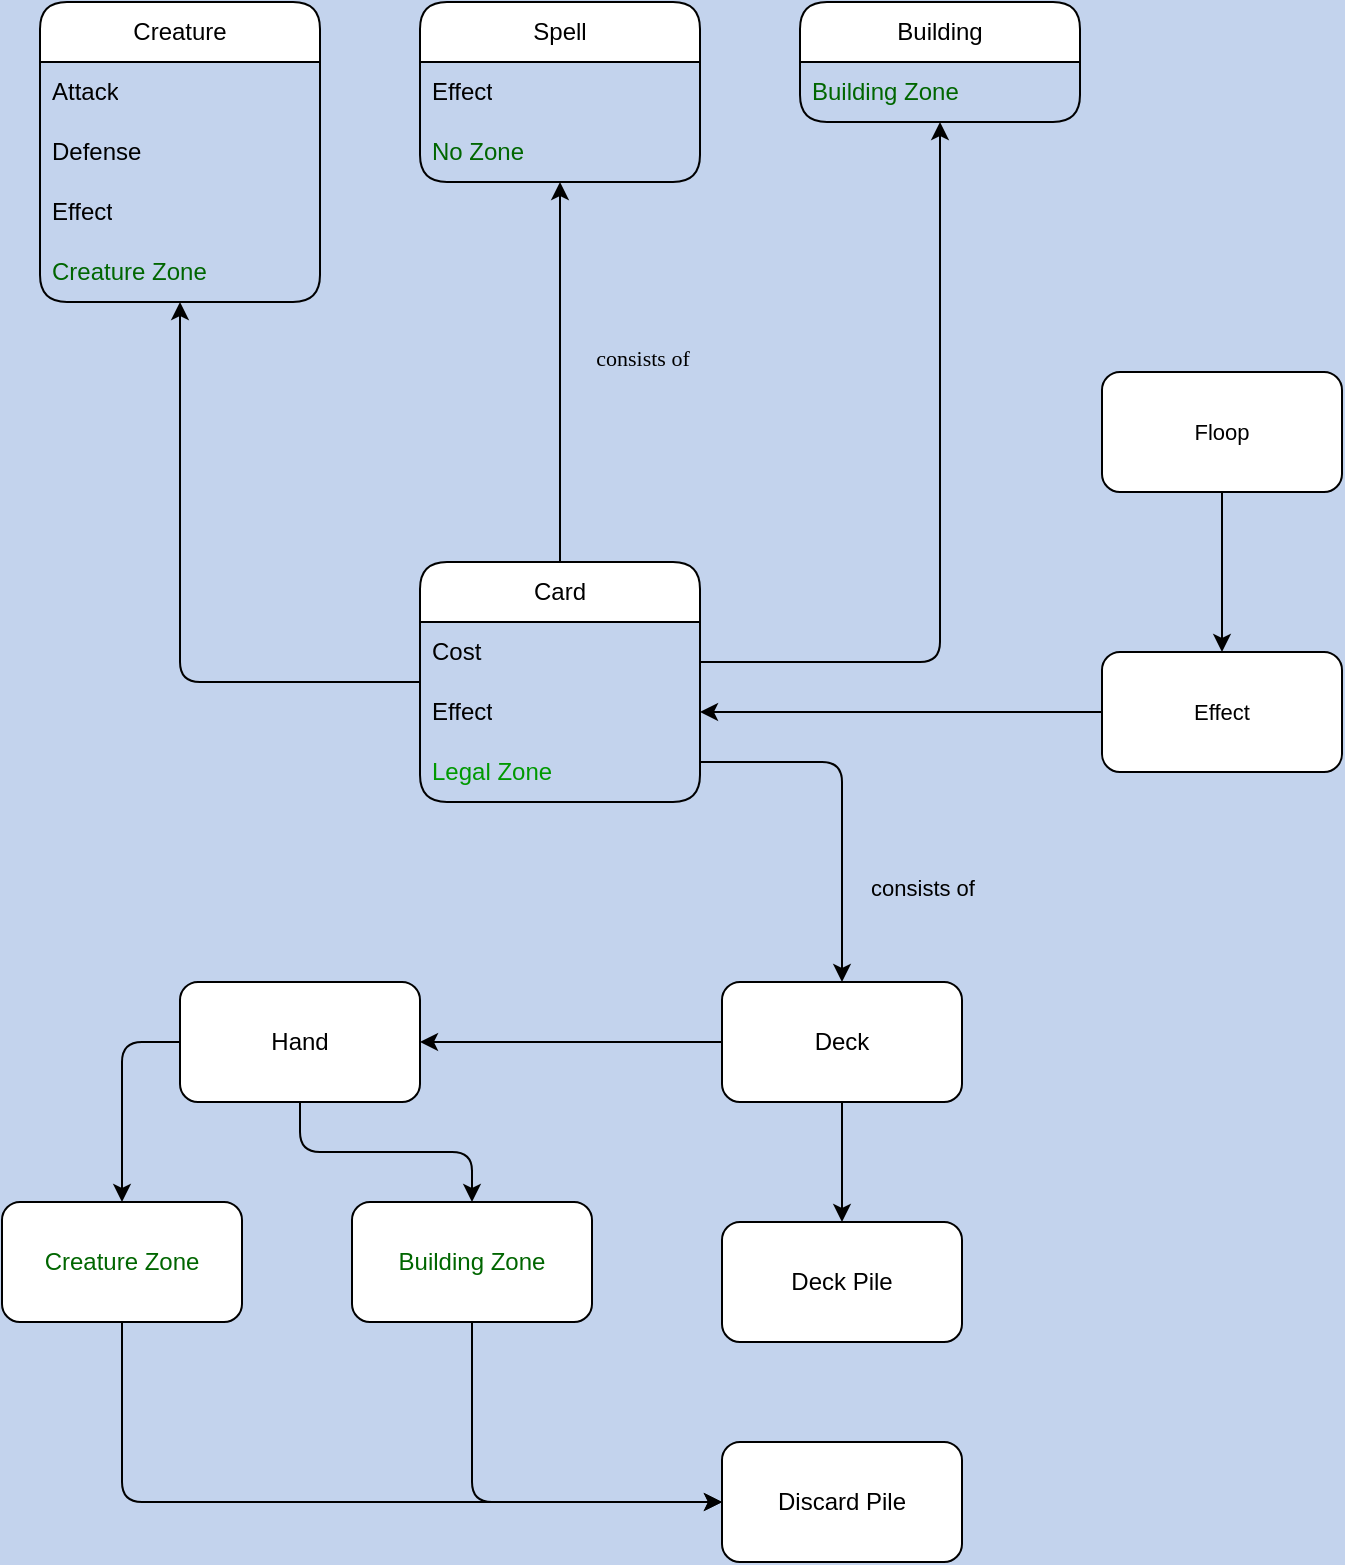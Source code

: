 <mxfile version="22.0.8" type="github">
  <diagram name="Page-1" id="Pg2AayzT4zrMlpKfh4fH">
    <mxGraphModel dx="1195" dy="652" grid="1" gridSize="10" guides="1" tooltips="1" connect="1" arrows="1" fold="1" page="1" pageScale="1" pageWidth="850" pageHeight="1100" background="#C3D3ED" math="0" shadow="0">
      <root>
        <mxCell id="0" />
        <mxCell id="1" parent="0" />
        <mxCell id="jhFPVCva8DzUEqr8aobs-30" value="&lt;font face=&quot;Verdana&quot;&gt;consists of&lt;/font&gt;" style="edgeStyle=orthogonalEdgeStyle;rounded=0;orthogonalLoop=1;jettySize=auto;html=1;labelBackgroundColor=none;" parent="1" source="jhFPVCva8DzUEqr8aobs-3" target="jhFPVCva8DzUEqr8aobs-13" edge="1">
          <mxGeometry x="0.077" y="-41" relative="1" as="geometry">
            <mxPoint as="offset" />
          </mxGeometry>
        </mxCell>
        <mxCell id="jhFPVCva8DzUEqr8aobs-31" style="edgeStyle=orthogonalEdgeStyle;rounded=1;orthogonalLoop=1;jettySize=auto;html=1;" parent="1" source="jhFPVCva8DzUEqr8aobs-3" target="jhFPVCva8DzUEqr8aobs-9" edge="1">
          <mxGeometry relative="1" as="geometry" />
        </mxCell>
        <mxCell id="NVtW60CTdqGW47sM3Ra_-9" style="edgeStyle=orthogonalEdgeStyle;shape=connector;rounded=1;orthogonalLoop=1;jettySize=auto;html=1;labelBackgroundColor=default;strokeColor=default;align=center;verticalAlign=middle;fontFamily=Helvetica;fontSize=11;fontColor=default;endArrow=classic;" edge="1" parent="1" source="jhFPVCva8DzUEqr8aobs-3" target="jhFPVCva8DzUEqr8aobs-21">
          <mxGeometry relative="1" as="geometry">
            <Array as="points">
              <mxPoint x="589" y="370" />
            </Array>
          </mxGeometry>
        </mxCell>
        <mxCell id="NVtW60CTdqGW47sM3Ra_-10" value="consists of" style="edgeStyle=orthogonalEdgeStyle;shape=connector;rounded=1;orthogonalLoop=1;jettySize=auto;html=1;labelBackgroundColor=none;strokeColor=default;align=center;verticalAlign=middle;fontFamily=Helvetica;fontSize=11;fontColor=default;endArrow=classic;" edge="1" parent="1" source="jhFPVCva8DzUEqr8aobs-3" target="jhFPVCva8DzUEqr8aobs-34">
          <mxGeometry x="0.476" y="40" relative="1" as="geometry">
            <Array as="points">
              <mxPoint x="540" y="420" />
            </Array>
            <mxPoint as="offset" />
          </mxGeometry>
        </mxCell>
        <mxCell id="jhFPVCva8DzUEqr8aobs-3" value="&lt;div&gt;Card&lt;/div&gt;" style="swimlane;fontStyle=0;childLayout=stackLayout;horizontal=1;startSize=30;horizontalStack=0;resizeParent=1;resizeParentMax=0;resizeLast=0;collapsible=1;marginBottom=0;whiteSpace=wrap;html=1;rounded=1;labelBackgroundColor=default;fillColor=default;" parent="1" vertex="1">
          <mxGeometry x="329" y="320" width="140" height="120" as="geometry" />
        </mxCell>
        <mxCell id="jhFPVCva8DzUEqr8aobs-4" value="Cost" style="text;strokeColor=none;fillColor=none;align=left;verticalAlign=middle;spacingLeft=4;spacingRight=4;overflow=hidden;points=[[0,0.5],[1,0.5]];portConstraint=eastwest;rotatable=0;whiteSpace=wrap;html=1;" parent="jhFPVCva8DzUEqr8aobs-3" vertex="1">
          <mxGeometry y="30" width="140" height="30" as="geometry" />
        </mxCell>
        <mxCell id="jhFPVCva8DzUEqr8aobs-17" value="Effect" style="text;strokeColor=none;fillColor=none;align=left;verticalAlign=middle;spacingLeft=4;spacingRight=4;overflow=hidden;points=[[0,0.5],[1,0.5]];portConstraint=eastwest;rotatable=0;whiteSpace=wrap;html=1;" parent="jhFPVCva8DzUEqr8aobs-3" vertex="1">
          <mxGeometry y="60" width="140" height="30" as="geometry" />
        </mxCell>
        <mxCell id="jhFPVCva8DzUEqr8aobs-33" value="Legal Zone" style="text;strokeColor=none;fillColor=none;align=left;verticalAlign=middle;spacingLeft=4;spacingRight=4;overflow=hidden;points=[[0,0.5],[1,0.5]];portConstraint=eastwest;rotatable=0;whiteSpace=wrap;html=1;fontStyle=0;fontColor=#009900;" parent="jhFPVCva8DzUEqr8aobs-3" vertex="1">
          <mxGeometry y="90" width="140" height="30" as="geometry" />
        </mxCell>
        <mxCell id="jhFPVCva8DzUEqr8aobs-9" value="Creature" style="swimlane;fontStyle=0;childLayout=stackLayout;horizontal=1;startSize=30;horizontalStack=0;resizeParent=1;resizeParentMax=0;resizeLast=0;collapsible=1;marginBottom=0;whiteSpace=wrap;html=1;rounded=1;" parent="1" vertex="1">
          <mxGeometry x="139" y="40" width="140" height="150" as="geometry" />
        </mxCell>
        <mxCell id="jhFPVCva8DzUEqr8aobs-10" value="Attack" style="text;strokeColor=none;fillColor=none;align=left;verticalAlign=middle;spacingLeft=4;spacingRight=4;overflow=hidden;points=[[0,0.5],[1,0.5]];portConstraint=eastwest;rotatable=0;whiteSpace=wrap;html=1;" parent="jhFPVCva8DzUEqr8aobs-9" vertex="1">
          <mxGeometry y="30" width="140" height="30" as="geometry" />
        </mxCell>
        <mxCell id="jhFPVCva8DzUEqr8aobs-11" value="Defense" style="text;strokeColor=none;fillColor=none;align=left;verticalAlign=middle;spacingLeft=4;spacingRight=4;overflow=hidden;points=[[0,0.5],[1,0.5]];portConstraint=eastwest;rotatable=0;whiteSpace=wrap;html=1;" parent="jhFPVCva8DzUEqr8aobs-9" vertex="1">
          <mxGeometry y="60" width="140" height="30" as="geometry" />
        </mxCell>
        <mxCell id="jhFPVCva8DzUEqr8aobs-12" value="Effect" style="text;strokeColor=none;fillColor=none;align=left;verticalAlign=middle;spacingLeft=4;spacingRight=4;overflow=hidden;points=[[0,0.5],[1,0.5]];portConstraint=eastwest;rotatable=0;whiteSpace=wrap;html=1;" parent="jhFPVCva8DzUEqr8aobs-9" vertex="1">
          <mxGeometry y="90" width="140" height="30" as="geometry" />
        </mxCell>
        <mxCell id="jhFPVCva8DzUEqr8aobs-18" value="Creature Zone" style="text;strokeColor=none;fillColor=none;align=left;verticalAlign=middle;spacingLeft=4;spacingRight=4;overflow=hidden;points=[[0,0.5],[1,0.5]];portConstraint=eastwest;rotatable=0;whiteSpace=wrap;html=1;fontColor=#006600;" parent="jhFPVCva8DzUEqr8aobs-9" vertex="1">
          <mxGeometry y="120" width="140" height="30" as="geometry" />
        </mxCell>
        <mxCell id="jhFPVCva8DzUEqr8aobs-13" value="Spell" style="swimlane;fontStyle=0;childLayout=stackLayout;horizontal=1;startSize=30;horizontalStack=0;resizeParent=1;resizeParentMax=0;resizeLast=0;collapsible=1;marginBottom=0;whiteSpace=wrap;html=1;rounded=1;" parent="1" vertex="1">
          <mxGeometry x="329" y="40" width="140" height="90" as="geometry" />
        </mxCell>
        <mxCell id="jhFPVCva8DzUEqr8aobs-14" value="Effect" style="text;strokeColor=none;fillColor=none;align=left;verticalAlign=middle;spacingLeft=4;spacingRight=4;overflow=hidden;points=[[0,0.5],[1,0.5]];portConstraint=eastwest;rotatable=0;whiteSpace=wrap;html=1;" parent="jhFPVCva8DzUEqr8aobs-13" vertex="1">
          <mxGeometry y="30" width="140" height="30" as="geometry" />
        </mxCell>
        <mxCell id="jhFPVCva8DzUEqr8aobs-19" value="No Zone" style="text;strokeColor=none;fillColor=none;align=left;verticalAlign=middle;spacingLeft=4;spacingRight=4;overflow=hidden;points=[[0,0.5],[1,0.5]];portConstraint=eastwest;rotatable=0;whiteSpace=wrap;html=1;fontColor=#006600;" parent="jhFPVCva8DzUEqr8aobs-13" vertex="1">
          <mxGeometry y="60" width="140" height="30" as="geometry" />
        </mxCell>
        <mxCell id="jhFPVCva8DzUEqr8aobs-20" value="&lt;div&gt;Building&lt;/div&gt;" style="swimlane;fontStyle=0;childLayout=stackLayout;horizontal=1;startSize=30;horizontalStack=0;resizeParent=1;resizeParentMax=0;resizeLast=0;collapsible=1;marginBottom=0;whiteSpace=wrap;html=1;rounded=1;" parent="1" vertex="1">
          <mxGeometry x="519" y="40" width="140" height="60" as="geometry" />
        </mxCell>
        <mxCell id="jhFPVCva8DzUEqr8aobs-21" value="Building Zone" style="text;strokeColor=none;fillColor=none;align=left;verticalAlign=middle;spacingLeft=4;spacingRight=4;overflow=hidden;points=[[0,0.5],[1,0.5]];portConstraint=eastwest;rotatable=0;whiteSpace=wrap;html=1;fontColor=#006600;" parent="jhFPVCva8DzUEqr8aobs-20" vertex="1">
          <mxGeometry y="30" width="140" height="30" as="geometry" />
        </mxCell>
        <mxCell id="NVtW60CTdqGW47sM3Ra_-6" style="edgeStyle=orthogonalEdgeStyle;rounded=1;orthogonalLoop=1;jettySize=auto;html=1;" edge="1" parent="1" source="jhFPVCva8DzUEqr8aobs-34" target="NVtW60CTdqGW47sM3Ra_-5">
          <mxGeometry relative="1" as="geometry">
            <Array as="points">
              <mxPoint x="540" y="630" />
              <mxPoint x="540" y="630" />
            </Array>
          </mxGeometry>
        </mxCell>
        <mxCell id="NVtW60CTdqGW47sM3Ra_-11" style="edgeStyle=orthogonalEdgeStyle;shape=connector;rounded=0;orthogonalLoop=1;jettySize=auto;html=1;labelBackgroundColor=none;strokeColor=default;align=center;verticalAlign=middle;fontFamily=Helvetica;fontSize=11;fontColor=default;endArrow=classic;" edge="1" parent="1" source="jhFPVCva8DzUEqr8aobs-34" target="NVtW60CTdqGW47sM3Ra_-1">
          <mxGeometry relative="1" as="geometry" />
        </mxCell>
        <mxCell id="jhFPVCva8DzUEqr8aobs-34" value="&lt;div&gt;Deck&lt;/div&gt;" style="rounded=1;whiteSpace=wrap;html=1;" parent="1" vertex="1">
          <mxGeometry x="480" y="530" width="120" height="60" as="geometry" />
        </mxCell>
        <mxCell id="NVtW60CTdqGW47sM3Ra_-13" style="edgeStyle=orthogonalEdgeStyle;shape=connector;orthogonalLoop=1;jettySize=auto;html=1;labelBackgroundColor=none;strokeColor=default;align=center;verticalAlign=middle;fontFamily=Helvetica;fontSize=11;fontColor=default;endArrow=classic;rounded=1;" edge="1" parent="1" source="NVtW60CTdqGW47sM3Ra_-1" target="NVtW60CTdqGW47sM3Ra_-4">
          <mxGeometry relative="1" as="geometry" />
        </mxCell>
        <mxCell id="NVtW60CTdqGW47sM3Ra_-14" style="edgeStyle=orthogonalEdgeStyle;shape=connector;rounded=1;orthogonalLoop=1;jettySize=auto;html=1;labelBackgroundColor=none;strokeColor=default;align=center;verticalAlign=middle;fontFamily=Helvetica;fontSize=11;fontColor=default;endArrow=classic;" edge="1" parent="1" source="NVtW60CTdqGW47sM3Ra_-1" target="NVtW60CTdqGW47sM3Ra_-2">
          <mxGeometry relative="1" as="geometry">
            <Array as="points">
              <mxPoint x="180" y="560" />
            </Array>
          </mxGeometry>
        </mxCell>
        <mxCell id="NVtW60CTdqGW47sM3Ra_-1" value="Hand" style="rounded=1;whiteSpace=wrap;html=1;" vertex="1" parent="1">
          <mxGeometry x="209" y="530" width="120" height="60" as="geometry" />
        </mxCell>
        <mxCell id="NVtW60CTdqGW47sM3Ra_-15" style="edgeStyle=orthogonalEdgeStyle;shape=connector;rounded=1;orthogonalLoop=1;jettySize=auto;html=1;labelBackgroundColor=none;strokeColor=default;align=center;verticalAlign=middle;fontFamily=Helvetica;fontSize=11;fontColor=default;endArrow=classic;" edge="1" parent="1" source="NVtW60CTdqGW47sM3Ra_-2" target="NVtW60CTdqGW47sM3Ra_-3">
          <mxGeometry relative="1" as="geometry">
            <Array as="points">
              <mxPoint x="180" y="790" />
            </Array>
          </mxGeometry>
        </mxCell>
        <mxCell id="NVtW60CTdqGW47sM3Ra_-2" value="Creature Zone" style="rounded=1;whiteSpace=wrap;html=1;fontColor=#006600;" vertex="1" parent="1">
          <mxGeometry x="120" y="640" width="120" height="60" as="geometry" />
        </mxCell>
        <mxCell id="NVtW60CTdqGW47sM3Ra_-3" value="Discard Pile" style="rounded=1;whiteSpace=wrap;html=1;" vertex="1" parent="1">
          <mxGeometry x="480" y="760" width="120" height="60" as="geometry" />
        </mxCell>
        <mxCell id="NVtW60CTdqGW47sM3Ra_-16" style="edgeStyle=orthogonalEdgeStyle;shape=connector;rounded=1;orthogonalLoop=1;jettySize=auto;html=1;labelBackgroundColor=none;strokeColor=default;align=center;verticalAlign=middle;fontFamily=Helvetica;fontSize=11;fontColor=default;endArrow=classic;" edge="1" parent="1" source="NVtW60CTdqGW47sM3Ra_-4" target="NVtW60CTdqGW47sM3Ra_-3">
          <mxGeometry relative="1" as="geometry">
            <Array as="points">
              <mxPoint x="355" y="790" />
            </Array>
          </mxGeometry>
        </mxCell>
        <mxCell id="NVtW60CTdqGW47sM3Ra_-4" value="Building Zone" style="rounded=1;whiteSpace=wrap;html=1;fontColor=#006600;" vertex="1" parent="1">
          <mxGeometry x="295" y="640" width="120" height="60" as="geometry" />
        </mxCell>
        <mxCell id="NVtW60CTdqGW47sM3Ra_-5" value="Deck Pile" style="rounded=1;whiteSpace=wrap;html=1;" vertex="1" parent="1">
          <mxGeometry x="480" y="650" width="120" height="60" as="geometry" />
        </mxCell>
        <mxCell id="NVtW60CTdqGW47sM3Ra_-22" style="edgeStyle=orthogonalEdgeStyle;shape=connector;rounded=1;orthogonalLoop=1;jettySize=auto;html=1;labelBackgroundColor=none;strokeColor=default;align=center;verticalAlign=middle;fontFamily=Helvetica;fontSize=11;fontColor=default;endArrow=classic;" edge="1" parent="1" source="NVtW60CTdqGW47sM3Ra_-18" target="jhFPVCva8DzUEqr8aobs-17">
          <mxGeometry relative="1" as="geometry" />
        </mxCell>
        <mxCell id="NVtW60CTdqGW47sM3Ra_-18" value="Effect" style="rounded=1;whiteSpace=wrap;html=1;fontFamily=Helvetica;fontSize=11;fontColor=default;" vertex="1" parent="1">
          <mxGeometry x="670" y="365" width="120" height="60" as="geometry" />
        </mxCell>
        <mxCell id="NVtW60CTdqGW47sM3Ra_-23" style="edgeStyle=orthogonalEdgeStyle;shape=connector;rounded=1;orthogonalLoop=1;jettySize=auto;html=1;entryX=0.5;entryY=0;entryDx=0;entryDy=0;labelBackgroundColor=none;strokeColor=default;align=center;verticalAlign=middle;fontFamily=Helvetica;fontSize=11;fontColor=default;endArrow=classic;" edge="1" parent="1" source="NVtW60CTdqGW47sM3Ra_-20" target="NVtW60CTdqGW47sM3Ra_-18">
          <mxGeometry relative="1" as="geometry" />
        </mxCell>
        <mxCell id="NVtW60CTdqGW47sM3Ra_-20" value="Floop" style="whiteSpace=wrap;html=1;fontSize=11;rounded=1;" vertex="1" parent="1">
          <mxGeometry x="670" y="225" width="120" height="60" as="geometry" />
        </mxCell>
      </root>
    </mxGraphModel>
  </diagram>
</mxfile>
